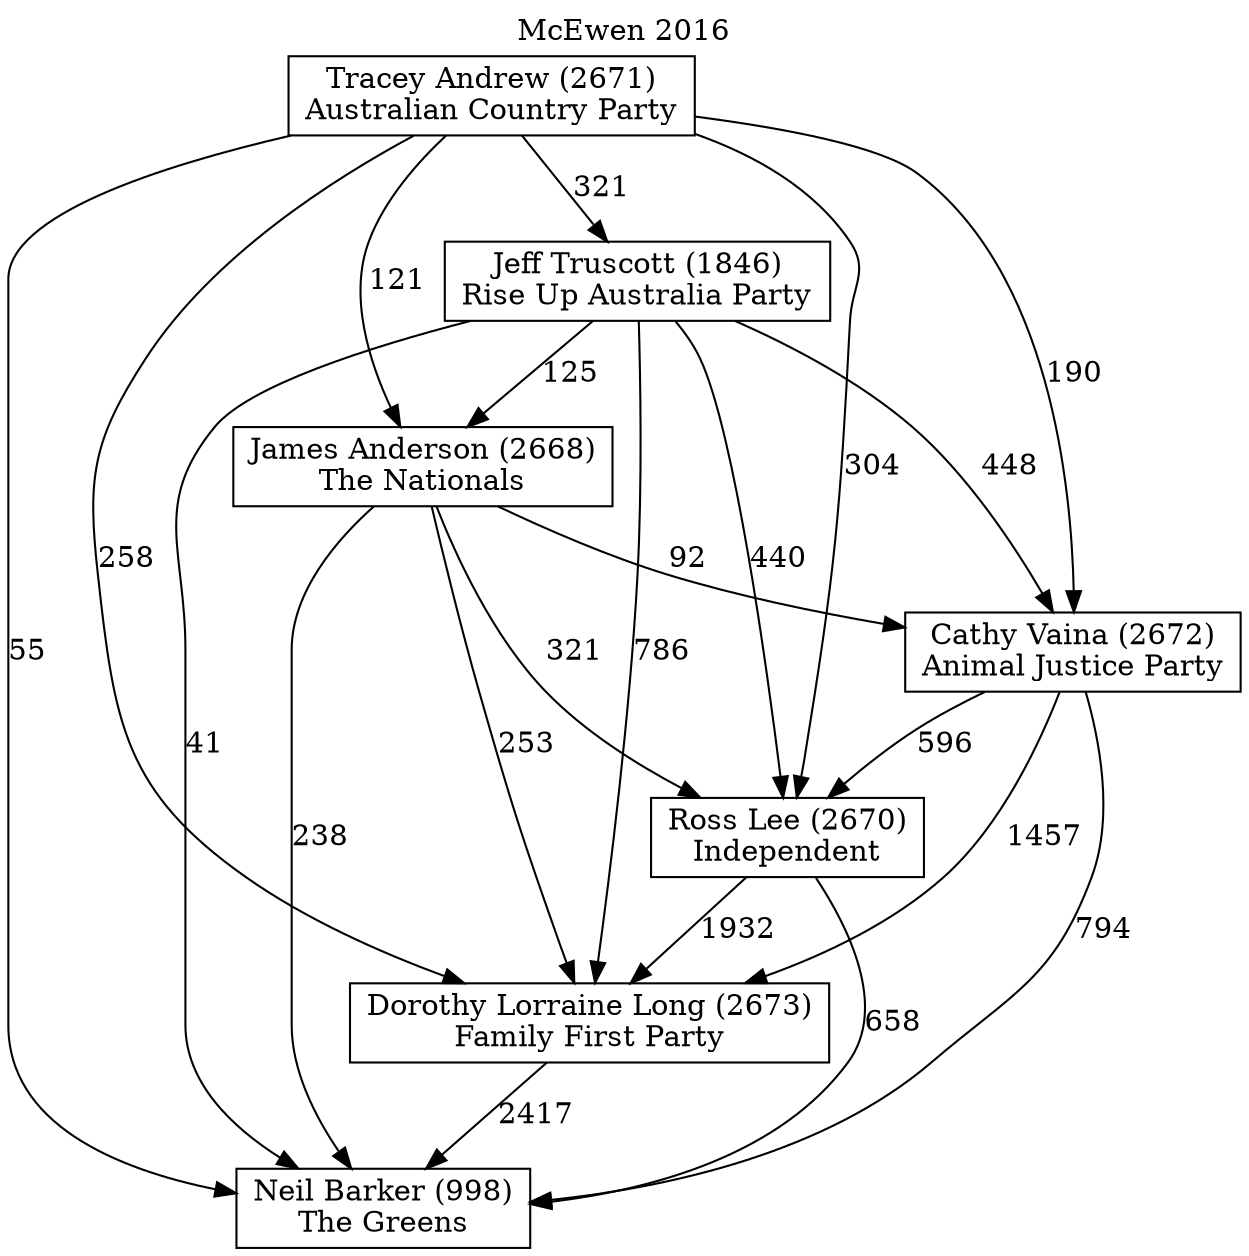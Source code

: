 // House preference flow
digraph "Neil Barker (998)_McEwen_2016" {
	graph [label="McEwen 2016" labelloc=t mclimit=10]
	node [shape=box]
	"Neil Barker (998)" [label="Neil Barker (998)
The Greens"]
	"Dorothy Lorraine Long (2673)" [label="Dorothy Lorraine Long (2673)
Family First Party"]
	"Ross Lee (2670)" [label="Ross Lee (2670)
Independent"]
	"Cathy Vaina (2672)" [label="Cathy Vaina (2672)
Animal Justice Party"]
	"James Anderson (2668)" [label="James Anderson (2668)
The Nationals"]
	"Jeff Truscott (1846)" [label="Jeff Truscott (1846)
Rise Up Australia Party"]
	"Tracey Andrew (2671)" [label="Tracey Andrew (2671)
Australian Country Party"]
	"Neil Barker (998)" [label="Neil Barker (998)
The Greens"]
	"Ross Lee (2670)" [label="Ross Lee (2670)
Independent"]
	"Cathy Vaina (2672)" [label="Cathy Vaina (2672)
Animal Justice Party"]
	"James Anderson (2668)" [label="James Anderson (2668)
The Nationals"]
	"Jeff Truscott (1846)" [label="Jeff Truscott (1846)
Rise Up Australia Party"]
	"Tracey Andrew (2671)" [label="Tracey Andrew (2671)
Australian Country Party"]
	"Neil Barker (998)" [label="Neil Barker (998)
The Greens"]
	"Cathy Vaina (2672)" [label="Cathy Vaina (2672)
Animal Justice Party"]
	"James Anderson (2668)" [label="James Anderson (2668)
The Nationals"]
	"Jeff Truscott (1846)" [label="Jeff Truscott (1846)
Rise Up Australia Party"]
	"Tracey Andrew (2671)" [label="Tracey Andrew (2671)
Australian Country Party"]
	"Neil Barker (998)" [label="Neil Barker (998)
The Greens"]
	"James Anderson (2668)" [label="James Anderson (2668)
The Nationals"]
	"Jeff Truscott (1846)" [label="Jeff Truscott (1846)
Rise Up Australia Party"]
	"Tracey Andrew (2671)" [label="Tracey Andrew (2671)
Australian Country Party"]
	"Neil Barker (998)" [label="Neil Barker (998)
The Greens"]
	"Jeff Truscott (1846)" [label="Jeff Truscott (1846)
Rise Up Australia Party"]
	"Tracey Andrew (2671)" [label="Tracey Andrew (2671)
Australian Country Party"]
	"Neil Barker (998)" [label="Neil Barker (998)
The Greens"]
	"Tracey Andrew (2671)" [label="Tracey Andrew (2671)
Australian Country Party"]
	"Tracey Andrew (2671)" [label="Tracey Andrew (2671)
Australian Country Party"]
	"Jeff Truscott (1846)" [label="Jeff Truscott (1846)
Rise Up Australia Party"]
	"Tracey Andrew (2671)" [label="Tracey Andrew (2671)
Australian Country Party"]
	"Tracey Andrew (2671)" [label="Tracey Andrew (2671)
Australian Country Party"]
	"James Anderson (2668)" [label="James Anderson (2668)
The Nationals"]
	"Jeff Truscott (1846)" [label="Jeff Truscott (1846)
Rise Up Australia Party"]
	"Tracey Andrew (2671)" [label="Tracey Andrew (2671)
Australian Country Party"]
	"James Anderson (2668)" [label="James Anderson (2668)
The Nationals"]
	"Tracey Andrew (2671)" [label="Tracey Andrew (2671)
Australian Country Party"]
	"Tracey Andrew (2671)" [label="Tracey Andrew (2671)
Australian Country Party"]
	"Jeff Truscott (1846)" [label="Jeff Truscott (1846)
Rise Up Australia Party"]
	"Tracey Andrew (2671)" [label="Tracey Andrew (2671)
Australian Country Party"]
	"Tracey Andrew (2671)" [label="Tracey Andrew (2671)
Australian Country Party"]
	"Cathy Vaina (2672)" [label="Cathy Vaina (2672)
Animal Justice Party"]
	"James Anderson (2668)" [label="James Anderson (2668)
The Nationals"]
	"Jeff Truscott (1846)" [label="Jeff Truscott (1846)
Rise Up Australia Party"]
	"Tracey Andrew (2671)" [label="Tracey Andrew (2671)
Australian Country Party"]
	"Cathy Vaina (2672)" [label="Cathy Vaina (2672)
Animal Justice Party"]
	"Jeff Truscott (1846)" [label="Jeff Truscott (1846)
Rise Up Australia Party"]
	"Tracey Andrew (2671)" [label="Tracey Andrew (2671)
Australian Country Party"]
	"Cathy Vaina (2672)" [label="Cathy Vaina (2672)
Animal Justice Party"]
	"Tracey Andrew (2671)" [label="Tracey Andrew (2671)
Australian Country Party"]
	"Tracey Andrew (2671)" [label="Tracey Andrew (2671)
Australian Country Party"]
	"Jeff Truscott (1846)" [label="Jeff Truscott (1846)
Rise Up Australia Party"]
	"Tracey Andrew (2671)" [label="Tracey Andrew (2671)
Australian Country Party"]
	"Tracey Andrew (2671)" [label="Tracey Andrew (2671)
Australian Country Party"]
	"James Anderson (2668)" [label="James Anderson (2668)
The Nationals"]
	"Jeff Truscott (1846)" [label="Jeff Truscott (1846)
Rise Up Australia Party"]
	"Tracey Andrew (2671)" [label="Tracey Andrew (2671)
Australian Country Party"]
	"James Anderson (2668)" [label="James Anderson (2668)
The Nationals"]
	"Tracey Andrew (2671)" [label="Tracey Andrew (2671)
Australian Country Party"]
	"Tracey Andrew (2671)" [label="Tracey Andrew (2671)
Australian Country Party"]
	"Jeff Truscott (1846)" [label="Jeff Truscott (1846)
Rise Up Australia Party"]
	"Tracey Andrew (2671)" [label="Tracey Andrew (2671)
Australian Country Party"]
	"Tracey Andrew (2671)" [label="Tracey Andrew (2671)
Australian Country Party"]
	"Ross Lee (2670)" [label="Ross Lee (2670)
Independent"]
	"Cathy Vaina (2672)" [label="Cathy Vaina (2672)
Animal Justice Party"]
	"James Anderson (2668)" [label="James Anderson (2668)
The Nationals"]
	"Jeff Truscott (1846)" [label="Jeff Truscott (1846)
Rise Up Australia Party"]
	"Tracey Andrew (2671)" [label="Tracey Andrew (2671)
Australian Country Party"]
	"Ross Lee (2670)" [label="Ross Lee (2670)
Independent"]
	"James Anderson (2668)" [label="James Anderson (2668)
The Nationals"]
	"Jeff Truscott (1846)" [label="Jeff Truscott (1846)
Rise Up Australia Party"]
	"Tracey Andrew (2671)" [label="Tracey Andrew (2671)
Australian Country Party"]
	"Ross Lee (2670)" [label="Ross Lee (2670)
Independent"]
	"Jeff Truscott (1846)" [label="Jeff Truscott (1846)
Rise Up Australia Party"]
	"Tracey Andrew (2671)" [label="Tracey Andrew (2671)
Australian Country Party"]
	"Ross Lee (2670)" [label="Ross Lee (2670)
Independent"]
	"Tracey Andrew (2671)" [label="Tracey Andrew (2671)
Australian Country Party"]
	"Tracey Andrew (2671)" [label="Tracey Andrew (2671)
Australian Country Party"]
	"Jeff Truscott (1846)" [label="Jeff Truscott (1846)
Rise Up Australia Party"]
	"Tracey Andrew (2671)" [label="Tracey Andrew (2671)
Australian Country Party"]
	"Tracey Andrew (2671)" [label="Tracey Andrew (2671)
Australian Country Party"]
	"James Anderson (2668)" [label="James Anderson (2668)
The Nationals"]
	"Jeff Truscott (1846)" [label="Jeff Truscott (1846)
Rise Up Australia Party"]
	"Tracey Andrew (2671)" [label="Tracey Andrew (2671)
Australian Country Party"]
	"James Anderson (2668)" [label="James Anderson (2668)
The Nationals"]
	"Tracey Andrew (2671)" [label="Tracey Andrew (2671)
Australian Country Party"]
	"Tracey Andrew (2671)" [label="Tracey Andrew (2671)
Australian Country Party"]
	"Jeff Truscott (1846)" [label="Jeff Truscott (1846)
Rise Up Australia Party"]
	"Tracey Andrew (2671)" [label="Tracey Andrew (2671)
Australian Country Party"]
	"Tracey Andrew (2671)" [label="Tracey Andrew (2671)
Australian Country Party"]
	"Cathy Vaina (2672)" [label="Cathy Vaina (2672)
Animal Justice Party"]
	"James Anderson (2668)" [label="James Anderson (2668)
The Nationals"]
	"Jeff Truscott (1846)" [label="Jeff Truscott (1846)
Rise Up Australia Party"]
	"Tracey Andrew (2671)" [label="Tracey Andrew (2671)
Australian Country Party"]
	"Cathy Vaina (2672)" [label="Cathy Vaina (2672)
Animal Justice Party"]
	"Jeff Truscott (1846)" [label="Jeff Truscott (1846)
Rise Up Australia Party"]
	"Tracey Andrew (2671)" [label="Tracey Andrew (2671)
Australian Country Party"]
	"Cathy Vaina (2672)" [label="Cathy Vaina (2672)
Animal Justice Party"]
	"Tracey Andrew (2671)" [label="Tracey Andrew (2671)
Australian Country Party"]
	"Tracey Andrew (2671)" [label="Tracey Andrew (2671)
Australian Country Party"]
	"Jeff Truscott (1846)" [label="Jeff Truscott (1846)
Rise Up Australia Party"]
	"Tracey Andrew (2671)" [label="Tracey Andrew (2671)
Australian Country Party"]
	"Tracey Andrew (2671)" [label="Tracey Andrew (2671)
Australian Country Party"]
	"James Anderson (2668)" [label="James Anderson (2668)
The Nationals"]
	"Jeff Truscott (1846)" [label="Jeff Truscott (1846)
Rise Up Australia Party"]
	"Tracey Andrew (2671)" [label="Tracey Andrew (2671)
Australian Country Party"]
	"James Anderson (2668)" [label="James Anderson (2668)
The Nationals"]
	"Tracey Andrew (2671)" [label="Tracey Andrew (2671)
Australian Country Party"]
	"Tracey Andrew (2671)" [label="Tracey Andrew (2671)
Australian Country Party"]
	"Jeff Truscott (1846)" [label="Jeff Truscott (1846)
Rise Up Australia Party"]
	"Tracey Andrew (2671)" [label="Tracey Andrew (2671)
Australian Country Party"]
	"Tracey Andrew (2671)" [label="Tracey Andrew (2671)
Australian Country Party"]
	"Dorothy Lorraine Long (2673)" [label="Dorothy Lorraine Long (2673)
Family First Party"]
	"Ross Lee (2670)" [label="Ross Lee (2670)
Independent"]
	"Cathy Vaina (2672)" [label="Cathy Vaina (2672)
Animal Justice Party"]
	"James Anderson (2668)" [label="James Anderson (2668)
The Nationals"]
	"Jeff Truscott (1846)" [label="Jeff Truscott (1846)
Rise Up Australia Party"]
	"Tracey Andrew (2671)" [label="Tracey Andrew (2671)
Australian Country Party"]
	"Dorothy Lorraine Long (2673)" [label="Dorothy Lorraine Long (2673)
Family First Party"]
	"Cathy Vaina (2672)" [label="Cathy Vaina (2672)
Animal Justice Party"]
	"James Anderson (2668)" [label="James Anderson (2668)
The Nationals"]
	"Jeff Truscott (1846)" [label="Jeff Truscott (1846)
Rise Up Australia Party"]
	"Tracey Andrew (2671)" [label="Tracey Andrew (2671)
Australian Country Party"]
	"Dorothy Lorraine Long (2673)" [label="Dorothy Lorraine Long (2673)
Family First Party"]
	"James Anderson (2668)" [label="James Anderson (2668)
The Nationals"]
	"Jeff Truscott (1846)" [label="Jeff Truscott (1846)
Rise Up Australia Party"]
	"Tracey Andrew (2671)" [label="Tracey Andrew (2671)
Australian Country Party"]
	"Dorothy Lorraine Long (2673)" [label="Dorothy Lorraine Long (2673)
Family First Party"]
	"Jeff Truscott (1846)" [label="Jeff Truscott (1846)
Rise Up Australia Party"]
	"Tracey Andrew (2671)" [label="Tracey Andrew (2671)
Australian Country Party"]
	"Dorothy Lorraine Long (2673)" [label="Dorothy Lorraine Long (2673)
Family First Party"]
	"Tracey Andrew (2671)" [label="Tracey Andrew (2671)
Australian Country Party"]
	"Tracey Andrew (2671)" [label="Tracey Andrew (2671)
Australian Country Party"]
	"Jeff Truscott (1846)" [label="Jeff Truscott (1846)
Rise Up Australia Party"]
	"Tracey Andrew (2671)" [label="Tracey Andrew (2671)
Australian Country Party"]
	"Tracey Andrew (2671)" [label="Tracey Andrew (2671)
Australian Country Party"]
	"James Anderson (2668)" [label="James Anderson (2668)
The Nationals"]
	"Jeff Truscott (1846)" [label="Jeff Truscott (1846)
Rise Up Australia Party"]
	"Tracey Andrew (2671)" [label="Tracey Andrew (2671)
Australian Country Party"]
	"James Anderson (2668)" [label="James Anderson (2668)
The Nationals"]
	"Tracey Andrew (2671)" [label="Tracey Andrew (2671)
Australian Country Party"]
	"Tracey Andrew (2671)" [label="Tracey Andrew (2671)
Australian Country Party"]
	"Jeff Truscott (1846)" [label="Jeff Truscott (1846)
Rise Up Australia Party"]
	"Tracey Andrew (2671)" [label="Tracey Andrew (2671)
Australian Country Party"]
	"Tracey Andrew (2671)" [label="Tracey Andrew (2671)
Australian Country Party"]
	"Cathy Vaina (2672)" [label="Cathy Vaina (2672)
Animal Justice Party"]
	"James Anderson (2668)" [label="James Anderson (2668)
The Nationals"]
	"Jeff Truscott (1846)" [label="Jeff Truscott (1846)
Rise Up Australia Party"]
	"Tracey Andrew (2671)" [label="Tracey Andrew (2671)
Australian Country Party"]
	"Cathy Vaina (2672)" [label="Cathy Vaina (2672)
Animal Justice Party"]
	"Jeff Truscott (1846)" [label="Jeff Truscott (1846)
Rise Up Australia Party"]
	"Tracey Andrew (2671)" [label="Tracey Andrew (2671)
Australian Country Party"]
	"Cathy Vaina (2672)" [label="Cathy Vaina (2672)
Animal Justice Party"]
	"Tracey Andrew (2671)" [label="Tracey Andrew (2671)
Australian Country Party"]
	"Tracey Andrew (2671)" [label="Tracey Andrew (2671)
Australian Country Party"]
	"Jeff Truscott (1846)" [label="Jeff Truscott (1846)
Rise Up Australia Party"]
	"Tracey Andrew (2671)" [label="Tracey Andrew (2671)
Australian Country Party"]
	"Tracey Andrew (2671)" [label="Tracey Andrew (2671)
Australian Country Party"]
	"James Anderson (2668)" [label="James Anderson (2668)
The Nationals"]
	"Jeff Truscott (1846)" [label="Jeff Truscott (1846)
Rise Up Australia Party"]
	"Tracey Andrew (2671)" [label="Tracey Andrew (2671)
Australian Country Party"]
	"James Anderson (2668)" [label="James Anderson (2668)
The Nationals"]
	"Tracey Andrew (2671)" [label="Tracey Andrew (2671)
Australian Country Party"]
	"Tracey Andrew (2671)" [label="Tracey Andrew (2671)
Australian Country Party"]
	"Jeff Truscott (1846)" [label="Jeff Truscott (1846)
Rise Up Australia Party"]
	"Tracey Andrew (2671)" [label="Tracey Andrew (2671)
Australian Country Party"]
	"Tracey Andrew (2671)" [label="Tracey Andrew (2671)
Australian Country Party"]
	"Ross Lee (2670)" [label="Ross Lee (2670)
Independent"]
	"Cathy Vaina (2672)" [label="Cathy Vaina (2672)
Animal Justice Party"]
	"James Anderson (2668)" [label="James Anderson (2668)
The Nationals"]
	"Jeff Truscott (1846)" [label="Jeff Truscott (1846)
Rise Up Australia Party"]
	"Tracey Andrew (2671)" [label="Tracey Andrew (2671)
Australian Country Party"]
	"Ross Lee (2670)" [label="Ross Lee (2670)
Independent"]
	"James Anderson (2668)" [label="James Anderson (2668)
The Nationals"]
	"Jeff Truscott (1846)" [label="Jeff Truscott (1846)
Rise Up Australia Party"]
	"Tracey Andrew (2671)" [label="Tracey Andrew (2671)
Australian Country Party"]
	"Ross Lee (2670)" [label="Ross Lee (2670)
Independent"]
	"Jeff Truscott (1846)" [label="Jeff Truscott (1846)
Rise Up Australia Party"]
	"Tracey Andrew (2671)" [label="Tracey Andrew (2671)
Australian Country Party"]
	"Ross Lee (2670)" [label="Ross Lee (2670)
Independent"]
	"Tracey Andrew (2671)" [label="Tracey Andrew (2671)
Australian Country Party"]
	"Tracey Andrew (2671)" [label="Tracey Andrew (2671)
Australian Country Party"]
	"Jeff Truscott (1846)" [label="Jeff Truscott (1846)
Rise Up Australia Party"]
	"Tracey Andrew (2671)" [label="Tracey Andrew (2671)
Australian Country Party"]
	"Tracey Andrew (2671)" [label="Tracey Andrew (2671)
Australian Country Party"]
	"James Anderson (2668)" [label="James Anderson (2668)
The Nationals"]
	"Jeff Truscott (1846)" [label="Jeff Truscott (1846)
Rise Up Australia Party"]
	"Tracey Andrew (2671)" [label="Tracey Andrew (2671)
Australian Country Party"]
	"James Anderson (2668)" [label="James Anderson (2668)
The Nationals"]
	"Tracey Andrew (2671)" [label="Tracey Andrew (2671)
Australian Country Party"]
	"Tracey Andrew (2671)" [label="Tracey Andrew (2671)
Australian Country Party"]
	"Jeff Truscott (1846)" [label="Jeff Truscott (1846)
Rise Up Australia Party"]
	"Tracey Andrew (2671)" [label="Tracey Andrew (2671)
Australian Country Party"]
	"Tracey Andrew (2671)" [label="Tracey Andrew (2671)
Australian Country Party"]
	"Cathy Vaina (2672)" [label="Cathy Vaina (2672)
Animal Justice Party"]
	"James Anderson (2668)" [label="James Anderson (2668)
The Nationals"]
	"Jeff Truscott (1846)" [label="Jeff Truscott (1846)
Rise Up Australia Party"]
	"Tracey Andrew (2671)" [label="Tracey Andrew (2671)
Australian Country Party"]
	"Cathy Vaina (2672)" [label="Cathy Vaina (2672)
Animal Justice Party"]
	"Jeff Truscott (1846)" [label="Jeff Truscott (1846)
Rise Up Australia Party"]
	"Tracey Andrew (2671)" [label="Tracey Andrew (2671)
Australian Country Party"]
	"Cathy Vaina (2672)" [label="Cathy Vaina (2672)
Animal Justice Party"]
	"Tracey Andrew (2671)" [label="Tracey Andrew (2671)
Australian Country Party"]
	"Tracey Andrew (2671)" [label="Tracey Andrew (2671)
Australian Country Party"]
	"Jeff Truscott (1846)" [label="Jeff Truscott (1846)
Rise Up Australia Party"]
	"Tracey Andrew (2671)" [label="Tracey Andrew (2671)
Australian Country Party"]
	"Tracey Andrew (2671)" [label="Tracey Andrew (2671)
Australian Country Party"]
	"James Anderson (2668)" [label="James Anderson (2668)
The Nationals"]
	"Jeff Truscott (1846)" [label="Jeff Truscott (1846)
Rise Up Australia Party"]
	"Tracey Andrew (2671)" [label="Tracey Andrew (2671)
Australian Country Party"]
	"James Anderson (2668)" [label="James Anderson (2668)
The Nationals"]
	"Tracey Andrew (2671)" [label="Tracey Andrew (2671)
Australian Country Party"]
	"Tracey Andrew (2671)" [label="Tracey Andrew (2671)
Australian Country Party"]
	"Jeff Truscott (1846)" [label="Jeff Truscott (1846)
Rise Up Australia Party"]
	"Tracey Andrew (2671)" [label="Tracey Andrew (2671)
Australian Country Party"]
	"Tracey Andrew (2671)" [label="Tracey Andrew (2671)
Australian Country Party"]
	"Dorothy Lorraine Long (2673)" -> "Neil Barker (998)" [label=2417]
	"Ross Lee (2670)" -> "Dorothy Lorraine Long (2673)" [label=1932]
	"Cathy Vaina (2672)" -> "Ross Lee (2670)" [label=596]
	"James Anderson (2668)" -> "Cathy Vaina (2672)" [label=92]
	"Jeff Truscott (1846)" -> "James Anderson (2668)" [label=125]
	"Tracey Andrew (2671)" -> "Jeff Truscott (1846)" [label=321]
	"Ross Lee (2670)" -> "Neil Barker (998)" [label=658]
	"Cathy Vaina (2672)" -> "Neil Barker (998)" [label=794]
	"James Anderson (2668)" -> "Neil Barker (998)" [label=238]
	"Jeff Truscott (1846)" -> "Neil Barker (998)" [label=41]
	"Tracey Andrew (2671)" -> "Neil Barker (998)" [label=55]
	"Tracey Andrew (2671)" -> "James Anderson (2668)" [label=121]
	"Jeff Truscott (1846)" -> "Cathy Vaina (2672)" [label=448]
	"Tracey Andrew (2671)" -> "Cathy Vaina (2672)" [label=190]
	"James Anderson (2668)" -> "Ross Lee (2670)" [label=321]
	"Jeff Truscott (1846)" -> "Ross Lee (2670)" [label=440]
	"Tracey Andrew (2671)" -> "Ross Lee (2670)" [label=304]
	"Cathy Vaina (2672)" -> "Dorothy Lorraine Long (2673)" [label=1457]
	"James Anderson (2668)" -> "Dorothy Lorraine Long (2673)" [label=253]
	"Jeff Truscott (1846)" -> "Dorothy Lorraine Long (2673)" [label=786]
	"Tracey Andrew (2671)" -> "Dorothy Lorraine Long (2673)" [label=258]
}
